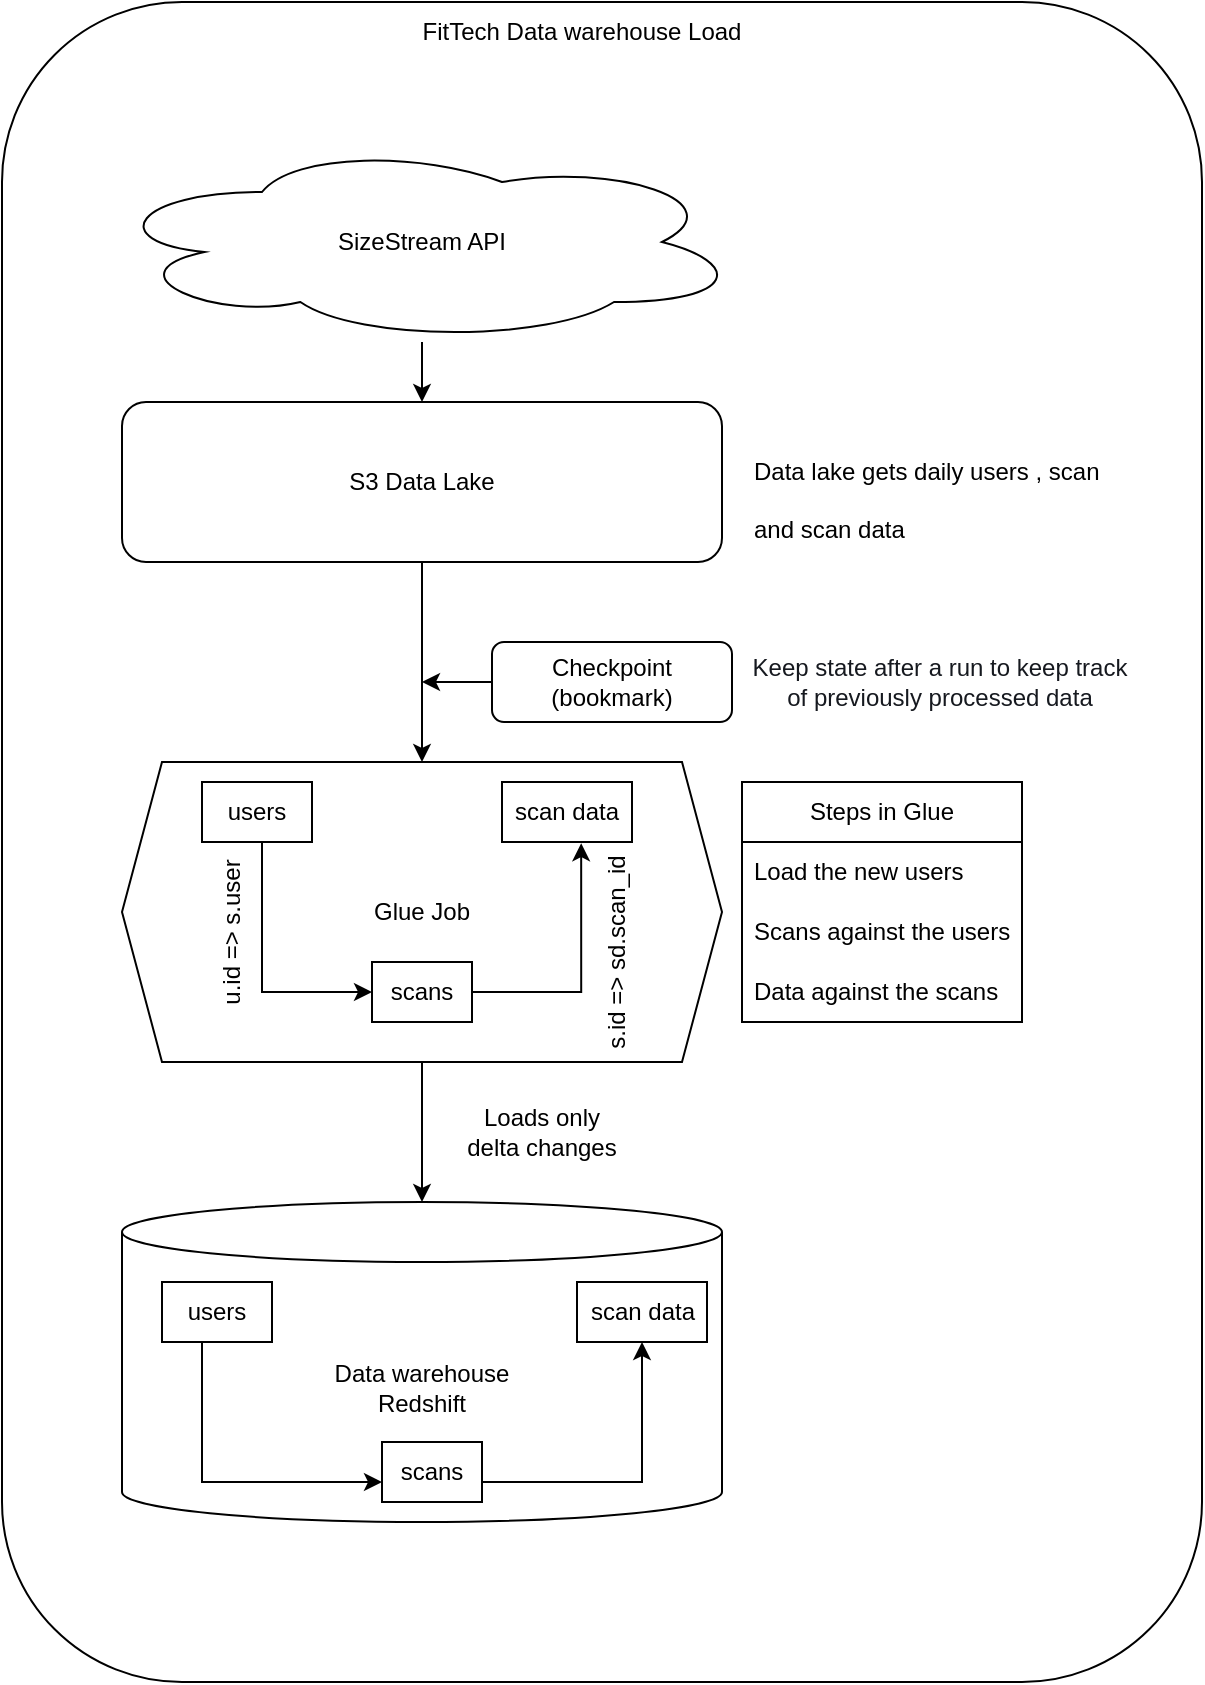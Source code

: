 <mxfile version="24.7.8">
  <diagram id="C5RBs43oDa-KdzZeNtuy" name="Page-1">
    <mxGraphModel dx="704" dy="1537" grid="1" gridSize="10" guides="1" tooltips="1" connect="1" arrows="1" fold="1" page="1" pageScale="1" pageWidth="827" pageHeight="1169" math="0" shadow="0">
      <root>
        <mxCell id="WIyWlLk6GJQsqaUBKTNV-0" />
        <mxCell id="WIyWlLk6GJQsqaUBKTNV-1" parent="WIyWlLk6GJQsqaUBKTNV-0" />
        <mxCell id="NQoc6Oi-0HFmqZmTuHze-96" value="" style="rounded=1;whiteSpace=wrap;html=1;" vertex="1" parent="WIyWlLk6GJQsqaUBKTNV-1">
          <mxGeometry x="40" y="-120" width="600" height="840" as="geometry" />
        </mxCell>
        <mxCell id="NQoc6Oi-0HFmqZmTuHze-75" value="Data warehouse&lt;div&gt;Redshift&lt;br&gt;&lt;/div&gt;" style="shape=cylinder3;whiteSpace=wrap;html=1;boundedLbl=1;backgroundOutline=1;size=15;" vertex="1" parent="WIyWlLk6GJQsqaUBKTNV-1">
          <mxGeometry x="100" y="480" width="300" height="160" as="geometry" />
        </mxCell>
        <mxCell id="NQoc6Oi-0HFmqZmTuHze-77" value="" style="edgeStyle=orthogonalEdgeStyle;rounded=0;orthogonalLoop=1;jettySize=auto;html=1;" edge="1" parent="WIyWlLk6GJQsqaUBKTNV-1" source="NQoc6Oi-0HFmqZmTuHze-5" target="NQoc6Oi-0HFmqZmTuHze-75">
          <mxGeometry relative="1" as="geometry" />
        </mxCell>
        <mxCell id="NQoc6Oi-0HFmqZmTuHze-5" value="Glue Job" style="shape=hexagon;perimeter=hexagonPerimeter2;whiteSpace=wrap;html=1;fixedSize=1;" vertex="1" parent="WIyWlLk6GJQsqaUBKTNV-1">
          <mxGeometry x="100" y="260" width="300" height="150" as="geometry" />
        </mxCell>
        <mxCell id="NQoc6Oi-0HFmqZmTuHze-3" value="" style="edgeStyle=orthogonalEdgeStyle;rounded=0;orthogonalLoop=1;jettySize=auto;html=1;" edge="1" parent="WIyWlLk6GJQsqaUBKTNV-1" source="NQoc6Oi-0HFmqZmTuHze-1" target="WIyWlLk6GJQsqaUBKTNV-3">
          <mxGeometry relative="1" as="geometry" />
        </mxCell>
        <mxCell id="NQoc6Oi-0HFmqZmTuHze-7" value="" style="edgeStyle=orthogonalEdgeStyle;rounded=0;orthogonalLoop=1;jettySize=auto;html=1;" edge="1" parent="WIyWlLk6GJQsqaUBKTNV-1" source="WIyWlLk6GJQsqaUBKTNV-3" target="NQoc6Oi-0HFmqZmTuHze-5">
          <mxGeometry relative="1" as="geometry" />
        </mxCell>
        <mxCell id="WIyWlLk6GJQsqaUBKTNV-3" value="S3 Data Lake" style="rounded=1;whiteSpace=wrap;html=1;fontSize=12;glass=0;strokeWidth=1;shadow=0;" parent="WIyWlLk6GJQsqaUBKTNV-1" vertex="1">
          <mxGeometry x="100" y="80" width="300" height="80" as="geometry" />
        </mxCell>
        <mxCell id="NQoc6Oi-0HFmqZmTuHze-41" value="" style="edgeStyle=orthogonalEdgeStyle;rounded=0;orthogonalLoop=1;jettySize=auto;html=1;exitX=0.042;exitY=0.5;exitDx=0;exitDy=0;exitPerimeter=0;" edge="1" parent="WIyWlLk6GJQsqaUBKTNV-1" source="WIyWlLk6GJQsqaUBKTNV-7">
          <mxGeometry relative="1" as="geometry">
            <mxPoint x="280" y="220" as="sourcePoint" />
            <mxPoint x="250" y="220" as="targetPoint" />
          </mxGeometry>
        </mxCell>
        <mxCell id="WIyWlLk6GJQsqaUBKTNV-7" value="Checkpoint&lt;div&gt;(bookmark)&lt;/div&gt;" style="rounded=1;whiteSpace=wrap;html=1;fontSize=12;glass=0;strokeWidth=1;shadow=0;" parent="WIyWlLk6GJQsqaUBKTNV-1" vertex="1">
          <mxGeometry x="285" y="200" width="120" height="40" as="geometry" />
        </mxCell>
        <mxCell id="NQoc6Oi-0HFmqZmTuHze-1" value="SizeStream API" style="ellipse;shape=cloud;whiteSpace=wrap;html=1;" vertex="1" parent="WIyWlLk6GJQsqaUBKTNV-1">
          <mxGeometry x="90" y="-50" width="320" height="100" as="geometry" />
        </mxCell>
        <mxCell id="NQoc6Oi-0HFmqZmTuHze-88" value="" style="edgeStyle=orthogonalEdgeStyle;rounded=0;orthogonalLoop=1;jettySize=auto;html=1;entryX=0.5;entryY=1;entryDx=0;entryDy=0;" edge="1" parent="WIyWlLk6GJQsqaUBKTNV-1" source="NQoc6Oi-0HFmqZmTuHze-38" target="NQoc6Oi-0HFmqZmTuHze-39">
          <mxGeometry relative="1" as="geometry">
            <mxPoint x="360" y="560" as="targetPoint" />
            <Array as="points">
              <mxPoint x="360" y="620" />
            </Array>
          </mxGeometry>
        </mxCell>
        <mxCell id="NQoc6Oi-0HFmqZmTuHze-38" value="scans" style="rounded=0;whiteSpace=wrap;html=1;" vertex="1" parent="WIyWlLk6GJQsqaUBKTNV-1">
          <mxGeometry x="230" y="600" width="50" height="30" as="geometry" />
        </mxCell>
        <mxCell id="NQoc6Oi-0HFmqZmTuHze-39" value="scan data" style="rounded=0;whiteSpace=wrap;html=1;" vertex="1" parent="WIyWlLk6GJQsqaUBKTNV-1">
          <mxGeometry x="327.5" y="520" width="65" height="30" as="geometry" />
        </mxCell>
        <mxCell id="NQoc6Oi-0HFmqZmTuHze-78" value="" style="edgeStyle=orthogonalEdgeStyle;rounded=0;orthogonalLoop=1;jettySize=auto;html=1;" edge="1" parent="WIyWlLk6GJQsqaUBKTNV-1" source="NQoc6Oi-0HFmqZmTuHze-71" target="NQoc6Oi-0HFmqZmTuHze-72">
          <mxGeometry relative="1" as="geometry">
            <Array as="points">
              <mxPoint x="170" y="375" />
            </Array>
          </mxGeometry>
        </mxCell>
        <mxCell id="NQoc6Oi-0HFmqZmTuHze-71" value="users" style="rounded=0;whiteSpace=wrap;html=1;" vertex="1" parent="WIyWlLk6GJQsqaUBKTNV-1">
          <mxGeometry x="140" y="270" width="55" height="30" as="geometry" />
        </mxCell>
        <mxCell id="NQoc6Oi-0HFmqZmTuHze-80" value="" style="edgeStyle=orthogonalEdgeStyle;rounded=0;orthogonalLoop=1;jettySize=auto;html=1;entryX=0.609;entryY=1.02;entryDx=0;entryDy=0;entryPerimeter=0;" edge="1" parent="WIyWlLk6GJQsqaUBKTNV-1" source="NQoc6Oi-0HFmqZmTuHze-72" target="NQoc6Oi-0HFmqZmTuHze-73">
          <mxGeometry relative="1" as="geometry">
            <mxPoint x="350" y="300" as="targetPoint" />
          </mxGeometry>
        </mxCell>
        <mxCell id="NQoc6Oi-0HFmqZmTuHze-72" value="scans" style="rounded=0;whiteSpace=wrap;html=1;" vertex="1" parent="WIyWlLk6GJQsqaUBKTNV-1">
          <mxGeometry x="225" y="360" width="50" height="30" as="geometry" />
        </mxCell>
        <mxCell id="NQoc6Oi-0HFmqZmTuHze-73" value="scan data" style="rounded=0;whiteSpace=wrap;html=1;" vertex="1" parent="WIyWlLk6GJQsqaUBKTNV-1">
          <mxGeometry x="290" y="270" width="65" height="30" as="geometry" />
        </mxCell>
        <mxCell id="NQoc6Oi-0HFmqZmTuHze-86" value="" style="edgeStyle=orthogonalEdgeStyle;rounded=0;orthogonalLoop=1;jettySize=auto;html=1;" edge="1" parent="WIyWlLk6GJQsqaUBKTNV-1" source="NQoc6Oi-0HFmqZmTuHze-76">
          <mxGeometry relative="1" as="geometry">
            <mxPoint x="230" y="620" as="targetPoint" />
            <Array as="points">
              <mxPoint x="140" y="620" />
            </Array>
          </mxGeometry>
        </mxCell>
        <mxCell id="NQoc6Oi-0HFmqZmTuHze-76" value="users" style="rounded=0;whiteSpace=wrap;html=1;" vertex="1" parent="WIyWlLk6GJQsqaUBKTNV-1">
          <mxGeometry x="120" y="520" width="55" height="30" as="geometry" />
        </mxCell>
        <mxCell id="NQoc6Oi-0HFmqZmTuHze-81" value="Loads only delta changes" style="text;strokeColor=none;align=center;fillColor=none;html=1;verticalAlign=middle;whiteSpace=wrap;rounded=0;" vertex="1" parent="WIyWlLk6GJQsqaUBKTNV-1">
          <mxGeometry x="270" y="430" width="80" height="30" as="geometry" />
        </mxCell>
        <mxCell id="NQoc6Oi-0HFmqZmTuHze-84" value="&lt;span style=&quot;color: rgb(22, 25, 31); font-family: &amp;quot;Amazon Ember&amp;quot;, Helvetica, Arial, sans-serif; text-align: start; background-color: rgb(255, 255, 255);&quot;&gt;&lt;font style=&quot;font-size: 12px;&quot;&gt;Keep state after a run to keep track of previously processed data&lt;/font&gt;&lt;/span&gt;" style="text;strokeColor=none;align=center;fillColor=none;html=1;verticalAlign=middle;whiteSpace=wrap;rounded=0;" vertex="1" parent="WIyWlLk6GJQsqaUBKTNV-1">
          <mxGeometry x="414" y="205" width="190" height="30" as="geometry" />
        </mxCell>
        <mxCell id="NQoc6Oi-0HFmqZmTuHze-91" value="Steps in Glue" style="swimlane;fontStyle=0;childLayout=stackLayout;horizontal=1;startSize=30;horizontalStack=0;resizeParent=1;resizeParentMax=0;resizeLast=0;collapsible=1;marginBottom=0;whiteSpace=wrap;html=1;" vertex="1" parent="WIyWlLk6GJQsqaUBKTNV-1">
          <mxGeometry x="410" y="270" width="140" height="120" as="geometry" />
        </mxCell>
        <mxCell id="NQoc6Oi-0HFmqZmTuHze-92" value="Load the new users" style="text;strokeColor=none;fillColor=none;align=left;verticalAlign=middle;spacingLeft=4;spacingRight=4;overflow=hidden;points=[[0,0.5],[1,0.5]];portConstraint=eastwest;rotatable=0;whiteSpace=wrap;html=1;" vertex="1" parent="NQoc6Oi-0HFmqZmTuHze-91">
          <mxGeometry y="30" width="140" height="30" as="geometry" />
        </mxCell>
        <mxCell id="NQoc6Oi-0HFmqZmTuHze-93" value="Scans against the users" style="text;strokeColor=none;fillColor=none;align=left;verticalAlign=middle;spacingLeft=4;spacingRight=4;overflow=hidden;points=[[0,0.5],[1,0.5]];portConstraint=eastwest;rotatable=0;whiteSpace=wrap;html=1;" vertex="1" parent="NQoc6Oi-0HFmqZmTuHze-91">
          <mxGeometry y="60" width="140" height="30" as="geometry" />
        </mxCell>
        <mxCell id="NQoc6Oi-0HFmqZmTuHze-94" value="Data against the&amp;nbsp;scans" style="text;strokeColor=none;fillColor=none;align=left;verticalAlign=middle;spacingLeft=4;spacingRight=4;overflow=hidden;points=[[0,0.5],[1,0.5]];portConstraint=eastwest;rotatable=0;whiteSpace=wrap;html=1;" vertex="1" parent="NQoc6Oi-0HFmqZmTuHze-91">
          <mxGeometry y="90" width="140" height="30" as="geometry" />
        </mxCell>
        <mxCell id="NQoc6Oi-0HFmqZmTuHze-97" value="FitTech Data warehouse Load" style="text;strokeColor=none;align=center;fillColor=none;html=1;verticalAlign=middle;whiteSpace=wrap;rounded=0;" vertex="1" parent="WIyWlLk6GJQsqaUBKTNV-1">
          <mxGeometry x="240" y="-120" width="180" height="30" as="geometry" />
        </mxCell>
        <mxCell id="NQoc6Oi-0HFmqZmTuHze-98" value="&lt;font style=&quot;font-size: 12px;&quot;&gt;u.id =&amp;gt; s.user&lt;/font&gt;" style="text;strokeColor=none;align=center;fillColor=none;html=1;verticalAlign=middle;whiteSpace=wrap;rounded=0;rotation=-90;" vertex="1" parent="WIyWlLk6GJQsqaUBKTNV-1">
          <mxGeometry x="90" y="330" width="130" height="30" as="geometry" />
        </mxCell>
        <mxCell id="NQoc6Oi-0HFmqZmTuHze-99" value="&lt;font style=&quot;font-size: 12px;&quot;&gt;s.id =&amp;gt; sd.scan_id&lt;/font&gt;" style="text;strokeColor=none;align=center;fillColor=none;html=1;verticalAlign=middle;whiteSpace=wrap;rounded=0;rotation=-90;" vertex="1" parent="WIyWlLk6GJQsqaUBKTNV-1">
          <mxGeometry x="290" y="340" width="115" height="30" as="geometry" />
        </mxCell>
        <mxCell id="NQoc6Oi-0HFmqZmTuHze-104" value="&lt;h1 style=&quot;margin-top: 0px;&quot;&gt;&lt;span style=&quot;font-size: 12px; font-weight: 400;&quot;&gt;Data lake gets daily users , scan and scan data&lt;br&gt;&lt;br&gt;&lt;/span&gt;&lt;/h1&gt;" style="text;html=1;whiteSpace=wrap;overflow=hidden;rounded=0;" vertex="1" parent="WIyWlLk6GJQsqaUBKTNV-1">
          <mxGeometry x="414" y="90" width="180" height="60" as="geometry" />
        </mxCell>
      </root>
    </mxGraphModel>
  </diagram>
</mxfile>
